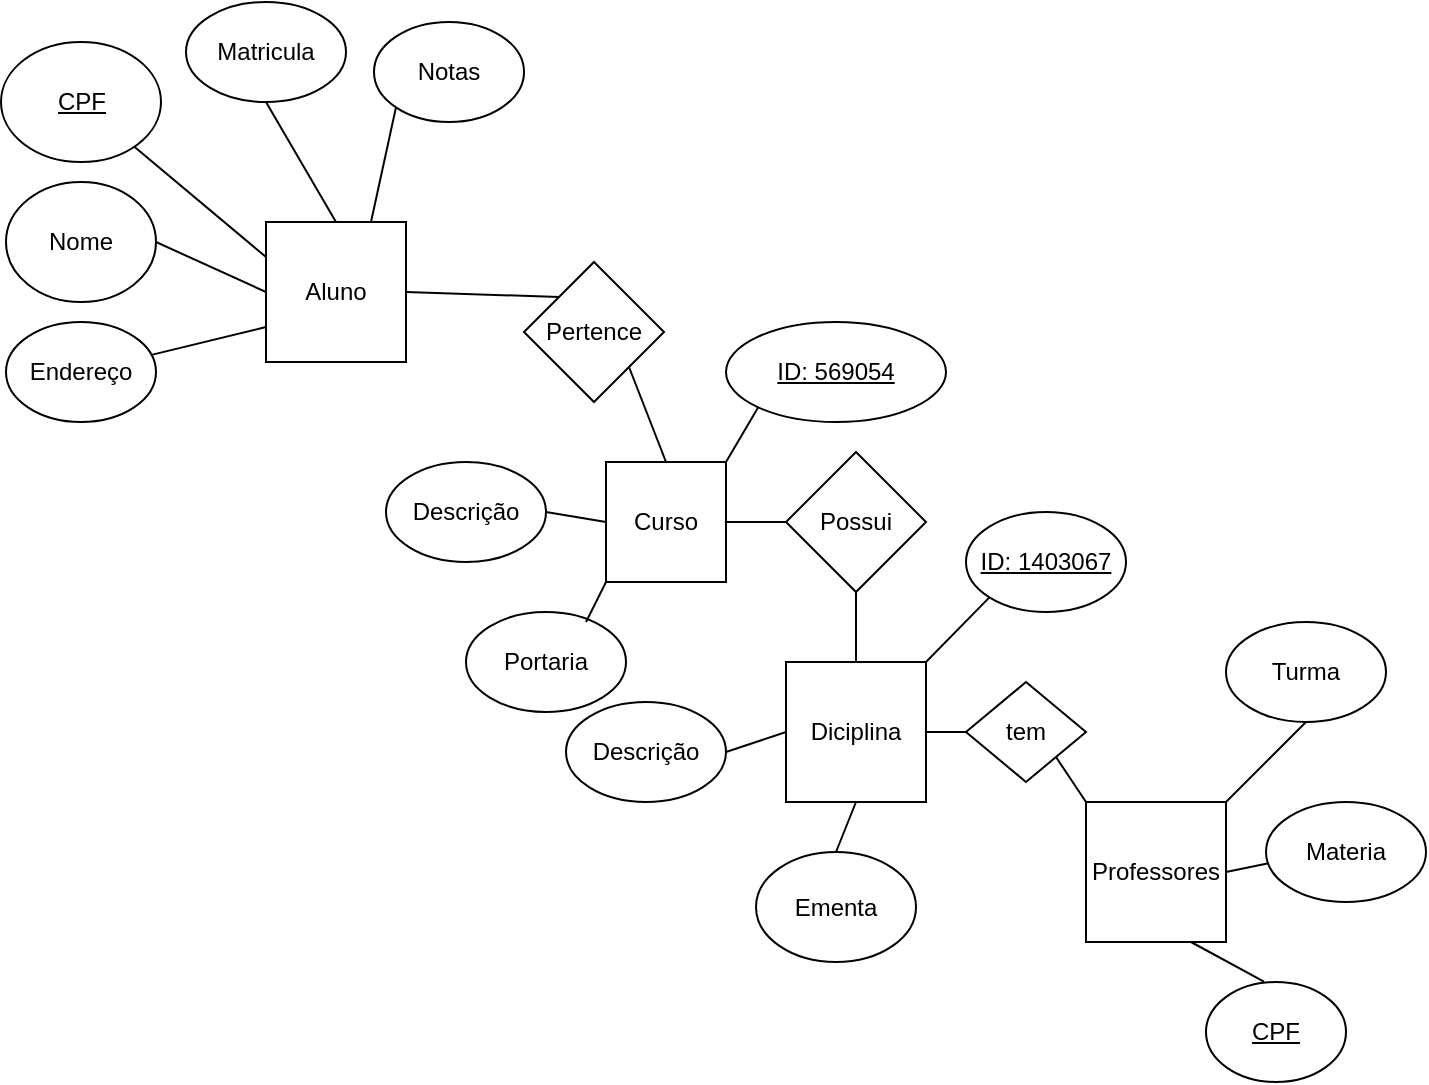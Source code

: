 <mxfile version="20.3.3" type="google"><diagram id="BcjWIpR3qW2C5_MKc939" name="Página-1"><mxGraphModel grid="1" page="1" gridSize="10" guides="1" tooltips="1" connect="1" arrows="1" fold="1" pageScale="1" pageWidth="827" pageHeight="1169" math="0" shadow="0"><root><mxCell id="0"/><mxCell id="1" parent="0"/><mxCell id="joXQT1sS0E_zVy7ulqYb-2" value="Endereço" style="ellipse;whiteSpace=wrap;html=1;" vertex="1" parent="1"><mxGeometry x="120" y="440" width="75" height="50" as="geometry"/></mxCell><mxCell id="joXQT1sS0E_zVy7ulqYb-5" value="Aluno" style="whiteSpace=wrap;html=1;aspect=fixed;" vertex="1" parent="1"><mxGeometry x="250" y="390" width="70" height="70" as="geometry"/></mxCell><mxCell id="joXQT1sS0E_zVy7ulqYb-6" value="Nome" style="ellipse;whiteSpace=wrap;html=1;" vertex="1" parent="1"><mxGeometry x="120" y="370" width="75" height="60" as="geometry"/></mxCell><mxCell id="joXQT1sS0E_zVy7ulqYb-8" value="&lt;u&gt;CPF&lt;/u&gt;" style="ellipse;whiteSpace=wrap;html=1;" vertex="1" parent="1"><mxGeometry x="117.5" y="300" width="80" height="60" as="geometry"/></mxCell><mxCell id="lte55kus91n-jQbXJo1g-15" value="" style="endArrow=none;html=1;rounded=0;entryX=0;entryY=0.75;entryDx=0;entryDy=0;" edge="1" parent="1" source="joXQT1sS0E_zVy7ulqYb-2" target="joXQT1sS0E_zVy7ulqYb-5"><mxGeometry width="50" height="50" relative="1" as="geometry"><mxPoint x="332.426" y="501.716" as="sourcePoint"/><mxPoint x="440" y="390" as="targetPoint"/></mxGeometry></mxCell><mxCell id="lte55kus91n-jQbXJo1g-20" value="" style="endArrow=none;html=1;rounded=0;entryX=0;entryY=0.25;entryDx=0;entryDy=0;" edge="1" parent="1" source="joXQT1sS0E_zVy7ulqYb-8" target="joXQT1sS0E_zVy7ulqYb-5"><mxGeometry width="50" height="50" relative="1" as="geometry"><mxPoint x="390" y="440" as="sourcePoint"/><mxPoint x="330" y="370" as="targetPoint"/></mxGeometry></mxCell><mxCell id="lte55kus91n-jQbXJo1g-21" value="" style="endArrow=none;html=1;rounded=0;exitX=1;exitY=0.5;exitDx=0;exitDy=0;entryX=0;entryY=0.5;entryDx=0;entryDy=0;" edge="1" parent="1" source="joXQT1sS0E_zVy7ulqYb-6" target="joXQT1sS0E_zVy7ulqYb-5"><mxGeometry width="50" height="50" relative="1" as="geometry"><mxPoint x="390" y="440" as="sourcePoint"/><mxPoint x="340" y="410" as="targetPoint"/></mxGeometry></mxCell><mxCell id="xj_IyF5pErVGeKGgvfTj-6" value="" style="endArrow=none;html=1;rounded=0;exitX=0.5;exitY=0;exitDx=0;exitDy=0;entryX=0.5;entryY=1;entryDx=0;entryDy=0;" edge="1" parent="1" source="joXQT1sS0E_zVy7ulqYb-5" target="xj_IyF5pErVGeKGgvfTj-36"><mxGeometry width="50" height="50" relative="1" as="geometry"><mxPoint x="390" y="420" as="sourcePoint"/><mxPoint x="275" y="420" as="targetPoint"/></mxGeometry></mxCell><mxCell id="xj_IyF5pErVGeKGgvfTj-9" value="" style="endArrow=none;html=1;rounded=0;entryX=0;entryY=0;entryDx=0;entryDy=0;exitX=1;exitY=0.5;exitDx=0;exitDy=0;" edge="1" parent="1" source="joXQT1sS0E_zVy7ulqYb-5" target="xj_IyF5pErVGeKGgvfTj-10"><mxGeometry width="50" height="50" relative="1" as="geometry"><mxPoint x="320" y="450" as="sourcePoint"/><mxPoint x="343.5" y="455" as="targetPoint"/></mxGeometry></mxCell><mxCell id="xj_IyF5pErVGeKGgvfTj-10" value="Pertence" style="rhombus;whiteSpace=wrap;html=1;" vertex="1" parent="1"><mxGeometry x="379" y="410" width="70" height="70" as="geometry"/></mxCell><mxCell id="xj_IyF5pErVGeKGgvfTj-11" value="Curso" style="whiteSpace=wrap;html=1;aspect=fixed;" vertex="1" parent="1"><mxGeometry x="420" y="510" width="60" height="60" as="geometry"/></mxCell><mxCell id="xj_IyF5pErVGeKGgvfTj-12" value="Descrição" style="ellipse;whiteSpace=wrap;html=1;" vertex="1" parent="1"><mxGeometry x="310" y="510" width="80" height="50" as="geometry"/></mxCell><mxCell id="xj_IyF5pErVGeKGgvfTj-13" value="Portaria" style="ellipse;whiteSpace=wrap;html=1;" vertex="1" parent="1"><mxGeometry x="350" y="585" width="80" height="50" as="geometry"/></mxCell><mxCell id="xj_IyF5pErVGeKGgvfTj-15" value="" style="endArrow=none;html=1;rounded=0;entryX=0;entryY=1;entryDx=0;entryDy=0;" edge="1" parent="1" target="xj_IyF5pErVGeKGgvfTj-11"><mxGeometry width="50" height="50" relative="1" as="geometry"><mxPoint x="410" y="590" as="sourcePoint"/><mxPoint x="440" y="570" as="targetPoint"/></mxGeometry></mxCell><mxCell id="xj_IyF5pErVGeKGgvfTj-16" value="" style="endArrow=none;html=1;rounded=0;exitX=0;exitY=0.5;exitDx=0;exitDy=0;entryX=1;entryY=0.5;entryDx=0;entryDy=0;" edge="1" parent="1" source="xj_IyF5pErVGeKGgvfTj-20" target="xj_IyF5pErVGeKGgvfTj-11"><mxGeometry width="50" height="50" relative="1" as="geometry"><mxPoint x="500" y="590" as="sourcePoint"/><mxPoint x="440" y="570" as="targetPoint"/></mxGeometry></mxCell><mxCell id="xj_IyF5pErVGeKGgvfTj-17" value="" style="endArrow=none;html=1;rounded=0;exitX=1;exitY=0.5;exitDx=0;exitDy=0;entryX=0;entryY=0.5;entryDx=0;entryDy=0;" edge="1" parent="1" source="xj_IyF5pErVGeKGgvfTj-12" target="xj_IyF5pErVGeKGgvfTj-11"><mxGeometry width="50" height="50" relative="1" as="geometry"><mxPoint x="390" y="620" as="sourcePoint"/><mxPoint x="440" y="570" as="targetPoint"/></mxGeometry></mxCell><mxCell id="xj_IyF5pErVGeKGgvfTj-19" value="" style="endArrow=none;html=1;rounded=0;entryX=1;entryY=1;entryDx=0;entryDy=0;exitX=0.5;exitY=0;exitDx=0;exitDy=0;" edge="1" parent="1" source="xj_IyF5pErVGeKGgvfTj-11" target="xj_IyF5pErVGeKGgvfTj-10"><mxGeometry width="50" height="50" relative="1" as="geometry"><mxPoint x="460" y="490" as="sourcePoint"/><mxPoint x="440" y="570" as="targetPoint"/></mxGeometry></mxCell><mxCell id="xj_IyF5pErVGeKGgvfTj-20" value="Possui" style="rhombus;whiteSpace=wrap;html=1;" vertex="1" parent="1"><mxGeometry x="510" y="505" width="70" height="70" as="geometry"/></mxCell><mxCell id="xj_IyF5pErVGeKGgvfTj-22" value="" style="endArrow=none;html=1;rounded=0;entryX=0.5;entryY=1;entryDx=0;entryDy=0;exitX=0.5;exitY=0;exitDx=0;exitDy=0;" edge="1" parent="1" source="xj_IyF5pErVGeKGgvfTj-24" target="xj_IyF5pErVGeKGgvfTj-20"><mxGeometry width="50" height="50" relative="1" as="geometry"><mxPoint x="540" y="620" as="sourcePoint"/><mxPoint x="440" y="570" as="targetPoint"/></mxGeometry></mxCell><mxCell id="xj_IyF5pErVGeKGgvfTj-23" value="tem" style="rhombus;whiteSpace=wrap;html=1;" vertex="1" parent="1"><mxGeometry x="600" y="620" width="60" height="50" as="geometry"/></mxCell><mxCell id="xj_IyF5pErVGeKGgvfTj-24" value="Diciplina" style="whiteSpace=wrap;html=1;aspect=fixed;" vertex="1" parent="1"><mxGeometry x="510" y="610" width="70" height="70" as="geometry"/></mxCell><mxCell id="xj_IyF5pErVGeKGgvfTj-25" value="Professores" style="whiteSpace=wrap;html=1;aspect=fixed;" vertex="1" parent="1"><mxGeometry x="660" y="680" width="70" height="70" as="geometry"/></mxCell><mxCell id="xj_IyF5pErVGeKGgvfTj-27" value="" style="endArrow=none;html=1;rounded=0;exitX=1;exitY=0.5;exitDx=0;exitDy=0;entryX=0;entryY=0.5;entryDx=0;entryDy=0;" edge="1" parent="1" source="xj_IyF5pErVGeKGgvfTj-24" target="xj_IyF5pErVGeKGgvfTj-23"><mxGeometry width="50" height="50" relative="1" as="geometry"><mxPoint x="390" y="620" as="sourcePoint"/><mxPoint x="440" y="570" as="targetPoint"/></mxGeometry></mxCell><mxCell id="xj_IyF5pErVGeKGgvfTj-28" value="" style="endArrow=none;html=1;rounded=0;exitX=1;exitY=1;exitDx=0;exitDy=0;entryX=0;entryY=0;entryDx=0;entryDy=0;" edge="1" parent="1" source="xj_IyF5pErVGeKGgvfTj-23" target="xj_IyF5pErVGeKGgvfTj-25"><mxGeometry width="50" height="50" relative="1" as="geometry"><mxPoint x="390" y="620" as="sourcePoint"/><mxPoint x="440" y="570" as="targetPoint"/></mxGeometry></mxCell><mxCell id="xj_IyF5pErVGeKGgvfTj-30" value="&lt;u&gt;CPF&lt;/u&gt;" style="ellipse;whiteSpace=wrap;html=1;" vertex="1" parent="1"><mxGeometry x="720" y="770" width="70" height="50" as="geometry"/></mxCell><mxCell id="xj_IyF5pErVGeKGgvfTj-31" value="Materia" style="ellipse;whiteSpace=wrap;html=1;" vertex="1" parent="1"><mxGeometry x="750" y="680" width="80" height="50" as="geometry"/></mxCell><mxCell id="xj_IyF5pErVGeKGgvfTj-32" value="Turma" style="ellipse;whiteSpace=wrap;html=1;" vertex="1" parent="1"><mxGeometry x="730" y="590" width="80" height="50" as="geometry"/></mxCell><mxCell id="xj_IyF5pErVGeKGgvfTj-33" value="" style="endArrow=none;html=1;rounded=0;entryX=0.75;entryY=1;entryDx=0;entryDy=0;exitX=0.414;exitY=-0.003;exitDx=0;exitDy=0;exitPerimeter=0;" edge="1" parent="1" source="xj_IyF5pErVGeKGgvfTj-30" target="xj_IyF5pErVGeKGgvfTj-25"><mxGeometry width="50" height="50" relative="1" as="geometry"><mxPoint x="750" y="770" as="sourcePoint"/><mxPoint x="380" y="650" as="targetPoint"/></mxGeometry></mxCell><mxCell id="xj_IyF5pErVGeKGgvfTj-34" value="" style="endArrow=none;html=1;rounded=0;entryX=1;entryY=0.5;entryDx=0;entryDy=0;exitX=0.009;exitY=0.615;exitDx=0;exitDy=0;exitPerimeter=0;" edge="1" parent="1" source="xj_IyF5pErVGeKGgvfTj-31" target="xj_IyF5pErVGeKGgvfTj-25"><mxGeometry width="50" height="50" relative="1" as="geometry"><mxPoint x="330" y="700" as="sourcePoint"/><mxPoint x="380" y="650" as="targetPoint"/></mxGeometry></mxCell><mxCell id="xj_IyF5pErVGeKGgvfTj-35" value="" style="endArrow=none;html=1;rounded=0;entryX=1;entryY=0;entryDx=0;entryDy=0;exitX=0.5;exitY=1;exitDx=0;exitDy=0;" edge="1" parent="1" source="xj_IyF5pErVGeKGgvfTj-32" target="xj_IyF5pErVGeKGgvfTj-25"><mxGeometry width="50" height="50" relative="1" as="geometry"><mxPoint x="330" y="700" as="sourcePoint"/><mxPoint x="380" y="650" as="targetPoint"/></mxGeometry></mxCell><mxCell id="xj_IyF5pErVGeKGgvfTj-36" value="Matricula" style="ellipse;whiteSpace=wrap;html=1;" vertex="1" parent="1"><mxGeometry x="210" y="280" width="80" height="50" as="geometry"/></mxCell><mxCell id="xj_IyF5pErVGeKGgvfTj-37" value="Notas" style="ellipse;whiteSpace=wrap;html=1;" vertex="1" parent="1"><mxGeometry x="304" y="290" width="75" height="50" as="geometry"/></mxCell><mxCell id="xj_IyF5pErVGeKGgvfTj-38" value="" style="endArrow=none;html=1;rounded=0;exitX=0.75;exitY=0;exitDx=0;exitDy=0;entryX=0;entryY=1;entryDx=0;entryDy=0;" edge="1" parent="1" source="joXQT1sS0E_zVy7ulqYb-5" target="xj_IyF5pErVGeKGgvfTj-37"><mxGeometry width="50" height="50" relative="1" as="geometry"><mxPoint x="330" y="440" as="sourcePoint"/><mxPoint x="380" y="390" as="targetPoint"/></mxGeometry></mxCell><mxCell id="xj_IyF5pErVGeKGgvfTj-39" value="Descrição" style="ellipse;whiteSpace=wrap;html=1;" vertex="1" parent="1"><mxGeometry x="400" y="630" width="80" height="50" as="geometry"/></mxCell><mxCell id="xj_IyF5pErVGeKGgvfTj-40" value="" style="endArrow=none;html=1;rounded=0;exitX=1;exitY=0.5;exitDx=0;exitDy=0;entryX=0;entryY=0.5;entryDx=0;entryDy=0;" edge="1" parent="1" source="xj_IyF5pErVGeKGgvfTj-39" target="xj_IyF5pErVGeKGgvfTj-24"><mxGeometry width="50" height="50" relative="1" as="geometry"><mxPoint x="330" y="700" as="sourcePoint"/><mxPoint x="380" y="650" as="targetPoint"/></mxGeometry></mxCell><mxCell id="xj_IyF5pErVGeKGgvfTj-41" value="Ementa" style="ellipse;whiteSpace=wrap;html=1;" vertex="1" parent="1"><mxGeometry x="495" y="705" width="80" height="55" as="geometry"/></mxCell><mxCell id="xj_IyF5pErVGeKGgvfTj-42" value="" style="endArrow=none;html=1;rounded=0;exitX=0.5;exitY=0;exitDx=0;exitDy=0;entryX=0.5;entryY=1;entryDx=0;entryDy=0;" edge="1" parent="1" source="xj_IyF5pErVGeKGgvfTj-41" target="xj_IyF5pErVGeKGgvfTj-24"><mxGeometry width="50" height="50" relative="1" as="geometry"><mxPoint x="330" y="700" as="sourcePoint"/><mxPoint x="380" y="650" as="targetPoint"/></mxGeometry></mxCell><mxCell id="xj_IyF5pErVGeKGgvfTj-43" value="&lt;u&gt;ID: 569054&lt;/u&gt;" style="ellipse;whiteSpace=wrap;html=1;" vertex="1" parent="1"><mxGeometry x="480" y="440" width="110" height="50" as="geometry"/></mxCell><mxCell id="xj_IyF5pErVGeKGgvfTj-44" value="" style="endArrow=none;html=1;rounded=0;exitX=1;exitY=0;exitDx=0;exitDy=0;entryX=0;entryY=1;entryDx=0;entryDy=0;" edge="1" parent="1" source="xj_IyF5pErVGeKGgvfTj-11" target="xj_IyF5pErVGeKGgvfTj-43"><mxGeometry width="50" height="50" relative="1" as="geometry"><mxPoint x="330" y="530" as="sourcePoint"/><mxPoint x="380" y="480" as="targetPoint"/></mxGeometry></mxCell><mxCell id="xj_IyF5pErVGeKGgvfTj-45" value="&lt;u&gt;ID: 1403067&lt;/u&gt;" style="ellipse;whiteSpace=wrap;html=1;" vertex="1" parent="1"><mxGeometry x="600" y="535" width="80" height="50" as="geometry"/></mxCell><mxCell id="xj_IyF5pErVGeKGgvfTj-46" value="" style="endArrow=none;html=1;rounded=0;exitX=1;exitY=0;exitDx=0;exitDy=0;entryX=0;entryY=1;entryDx=0;entryDy=0;" edge="1" parent="1" source="xj_IyF5pErVGeKGgvfTj-24" target="xj_IyF5pErVGeKGgvfTj-45"><mxGeometry width="50" height="50" relative="1" as="geometry"><mxPoint x="330" y="530" as="sourcePoint"/><mxPoint x="380" y="480" as="targetPoint"/></mxGeometry></mxCell></root></mxGraphModel></diagram></mxfile>